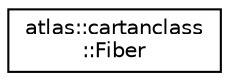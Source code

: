 digraph "Graphical Class Hierarchy"
{
  edge [fontname="Helvetica",fontsize="10",labelfontname="Helvetica",labelfontsize="10"];
  node [fontname="Helvetica",fontsize="10",shape=record];
  rankdir="LR";
  Node1 [label="atlas::cartanclass\l::Fiber",height=0.2,width=0.4,color="black", fillcolor="white", style="filled",URL="$classatlas_1_1cartanclass_1_1Fiber.html"];
}
